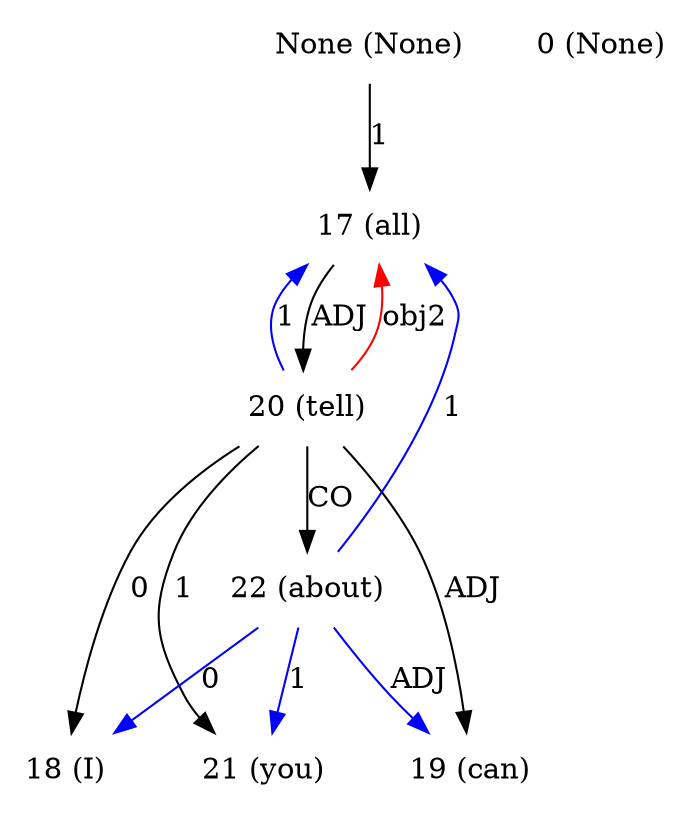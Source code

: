 digraph G{
edge [dir=forward]
node [shape=plaintext]

None [label="None (None)"]
None -> 17 [label="1"]
0 [label="0 (None)"]
17 [label="17 (all)"]
20 -> 17 [label="obj2", color="red"]
17 -> 20 [label="ADJ"]
18 [label="18 (I)"]
19 [label="19 (can)"]
20 [label="20 (tell)"]
20 -> 21 [label="1"]
20 -> 17 [label="1", color="blue"]
20 -> 18 [label="0"]
20 -> 22 [label="CO"]
20 -> 19 [label="ADJ"]
21 [label="21 (you)"]
22 [label="22 (about)"]
22 -> 21 [label="1", color="blue"]
22 -> 17 [label="1", color="blue"]
22 -> 18 [label="0", color="blue"]
22 -> 19 [label="ADJ", color="blue"]
}
